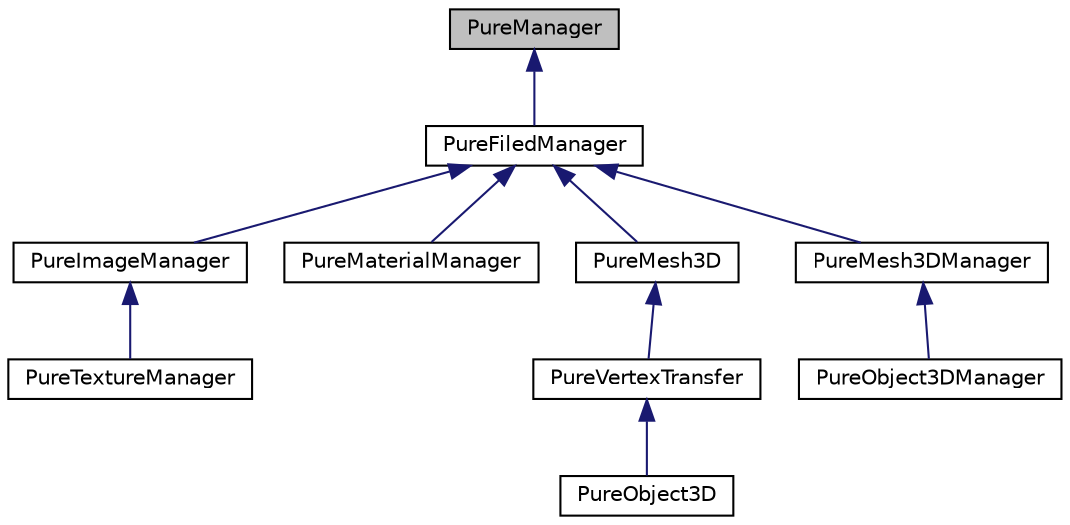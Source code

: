 digraph "PureManager"
{
 // LATEX_PDF_SIZE
  edge [fontname="Helvetica",fontsize="10",labelfontname="Helvetica",labelfontsize="10"];
  node [fontname="Helvetica",fontsize="10",shape=record];
  Node1 [label="PureManager",height=0.2,width=0.4,color="black", fillcolor="grey75", style="filled", fontcolor="black",tooltip="Ancestor class for manager classes."];
  Node1 -> Node2 [dir="back",color="midnightblue",fontsize="10",style="solid",fontname="Helvetica"];
  Node2 [label="PureFiledManager",height=0.2,width=0.4,color="black", fillcolor="white", style="filled",URL="$class_pure_filed_manager.html",tooltip="Manager loading from / saving to a file."];
  Node2 -> Node3 [dir="back",color="midnightblue",fontsize="10",style="solid",fontname="Helvetica"];
  Node3 [label="PureImageManager",height=0.2,width=0.4,color="black", fillcolor="white", style="filled",URL="$class_pure_image_manager.html",tooltip="Image manager class."];
  Node3 -> Node4 [dir="back",color="midnightblue",fontsize="10",style="solid",fontname="Helvetica"];
  Node4 [label="PureTextureManager",height=0.2,width=0.4,color="black", fillcolor="white", style="filled",URL="$class_pure_texture_manager.html",tooltip="Texture manager class."];
  Node2 -> Node5 [dir="back",color="midnightblue",fontsize="10",style="solid",fontname="Helvetica"];
  Node5 [label="PureMaterialManager",height=0.2,width=0.4,color="black", fillcolor="white", style="filled",URL="$class_pure_material_manager.html",tooltip="Material manager class."];
  Node2 -> Node6 [dir="back",color="midnightblue",fontsize="10",style="solid",fontname="Helvetica"];
  Node6 [label="PureMesh3D",height=0.2,width=0.4,color="black", fillcolor="white", style="filled",URL="$class_pure_mesh3_d.html",tooltip="3D Mesh class."];
  Node6 -> Node7 [dir="back",color="midnightblue",fontsize="10",style="solid",fontname="Helvetica"];
  Node7 [label="PureVertexTransfer",height=0.2,width=0.4,color="black", fillcolor="white", style="filled",URL="$class_pure_vertex_transfer.html",tooltip="VertexTransfer class extends Mesh3D by providing ways to transfer vertices of the mesh over the verte..."];
  Node7 -> Node8 [dir="back",color="midnightblue",fontsize="10",style="solid",fontname="Helvetica"];
  Node8 [label="PureObject3D",height=0.2,width=0.4,color="black", fillcolor="white", style="filled",URL="$class_pure_object3_d.html",tooltip="3D object class."];
  Node2 -> Node9 [dir="back",color="midnightblue",fontsize="10",style="solid",fontname="Helvetica"];
  Node9 [label="PureMesh3DManager",height=0.2,width=0.4,color="black", fillcolor="white", style="filled",URL="$class_pure_mesh3_d_manager.html",tooltip="3D mesh manager class."];
  Node9 -> Node10 [dir="back",color="midnightblue",fontsize="10",style="solid",fontname="Helvetica"];
  Node10 [label="PureObject3DManager",height=0.2,width=0.4,color="black", fillcolor="white", style="filled",URL="$class_pure_object3_d_manager.html",tooltip="3D object manager class."];
}
